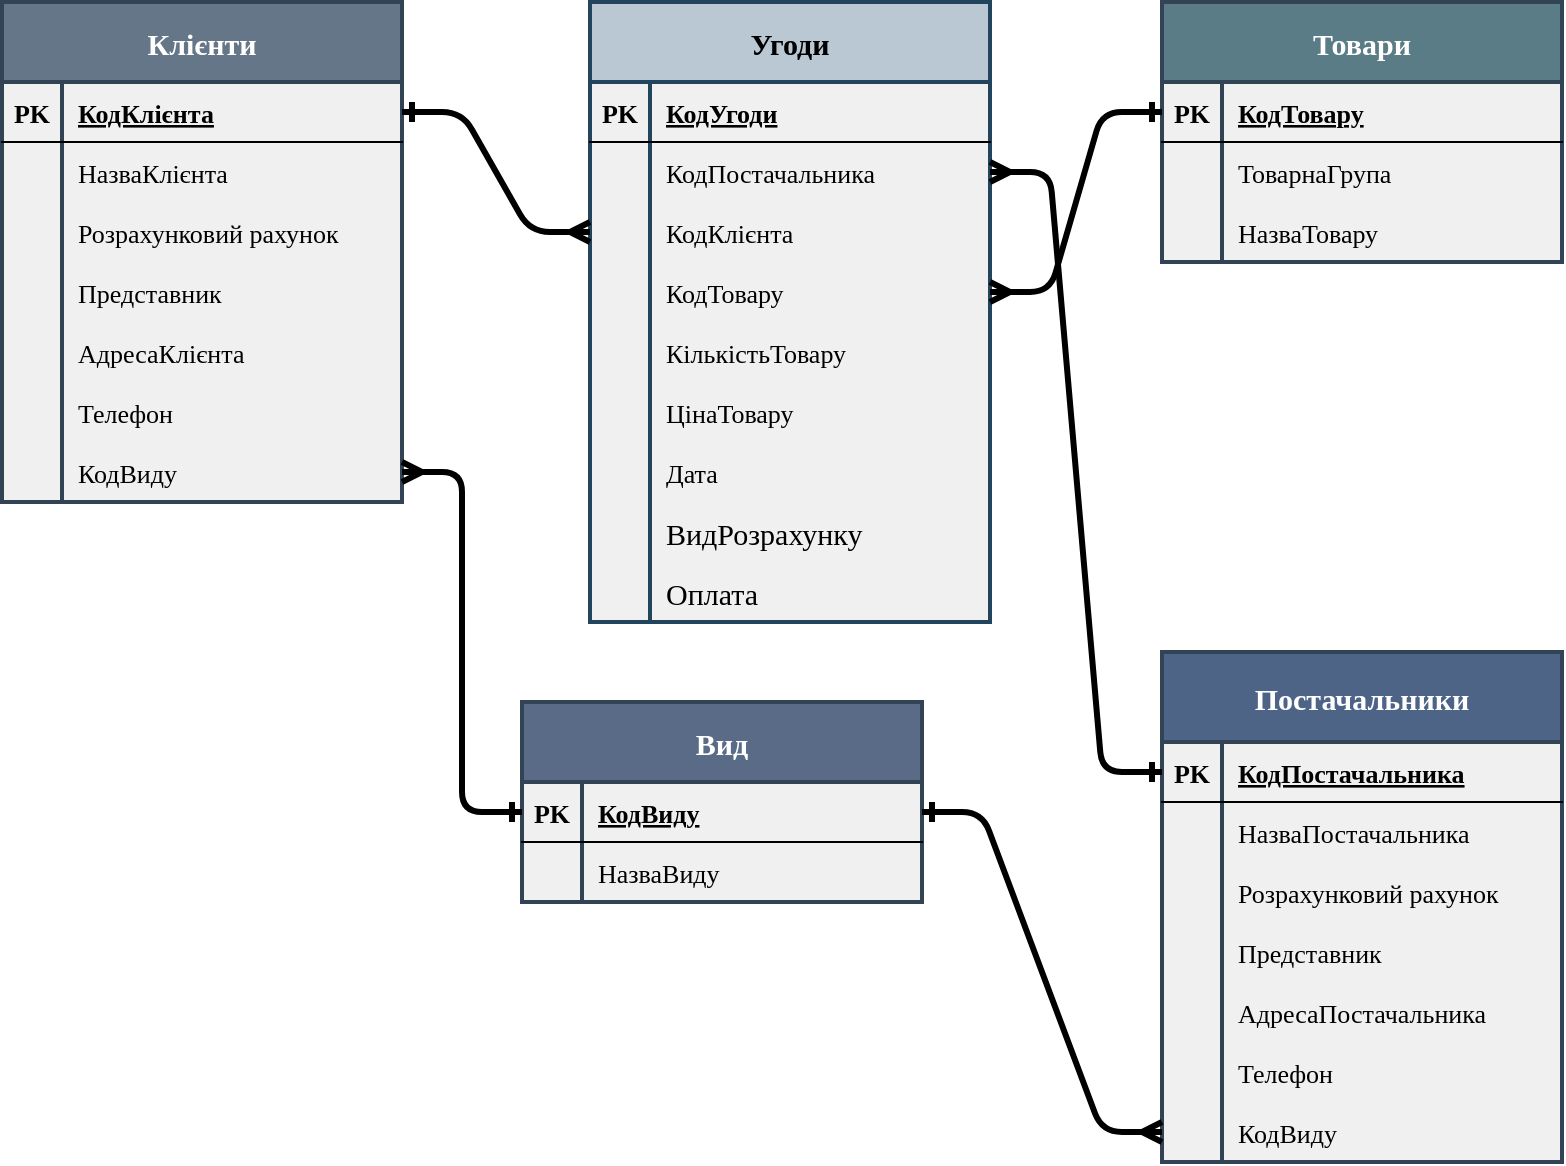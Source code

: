 <mxfile version="20.4.0" type="github">
  <diagram id="jJYiX0cgkTGhUO2hE1-l" name="Сторінка-1">
    <mxGraphModel dx="1422" dy="762" grid="1" gridSize="10" guides="1" tooltips="1" connect="1" arrows="1" fold="1" page="1" pageScale="1" pageWidth="827" pageHeight="1169" math="0" shadow="0">
      <root>
        <mxCell id="0" />
        <mxCell id="1" parent="0" />
        <mxCell id="8tZ8-jDiFGoburd_4CyG-1" value="Клієнти" style="shape=table;startSize=40;container=1;collapsible=1;childLayout=tableLayout;fixedRows=1;rowLines=0;fontStyle=1;align=center;resizeLast=1;strokeWidth=2;strokeColor=#314354;fillColor=#647687;fontColor=#ffffff;fillStyle=auto;gradientColor=none;swimlaneFillColor=#F0F0F0;fontFamily=Verdana;fontSize=15;" vertex="1" parent="1">
          <mxGeometry x="20" y="20" width="200" height="250" as="geometry" />
        </mxCell>
        <mxCell id="8tZ8-jDiFGoburd_4CyG-2" value="" style="shape=tableRow;horizontal=0;startSize=0;swimlaneHead=0;swimlaneBody=0;fillColor=none;collapsible=0;dropTarget=0;points=[[0,0.5],[1,0.5]];portConstraint=eastwest;top=0;left=0;right=0;bottom=1;fontFamily=Verdana;fontSize=13;" vertex="1" parent="8tZ8-jDiFGoburd_4CyG-1">
          <mxGeometry y="40" width="200" height="30" as="geometry" />
        </mxCell>
        <mxCell id="8tZ8-jDiFGoburd_4CyG-3" value="PK" style="shape=partialRectangle;connectable=0;fillColor=none;top=0;left=0;bottom=0;right=0;fontStyle=1;overflow=hidden;fontFamily=Verdana;fontSize=13;" vertex="1" parent="8tZ8-jDiFGoburd_4CyG-2">
          <mxGeometry width="30" height="30" as="geometry">
            <mxRectangle width="30" height="30" as="alternateBounds" />
          </mxGeometry>
        </mxCell>
        <mxCell id="8tZ8-jDiFGoburd_4CyG-4" value="КодКлієнта" style="shape=partialRectangle;connectable=0;fillColor=none;top=0;left=0;bottom=0;right=0;align=left;spacingLeft=6;fontStyle=5;overflow=hidden;fontFamily=Verdana;fontSize=13;" vertex="1" parent="8tZ8-jDiFGoburd_4CyG-2">
          <mxGeometry x="30" width="170" height="30" as="geometry">
            <mxRectangle width="170" height="30" as="alternateBounds" />
          </mxGeometry>
        </mxCell>
        <mxCell id="8tZ8-jDiFGoburd_4CyG-5" value="" style="shape=tableRow;horizontal=0;startSize=0;swimlaneHead=0;swimlaneBody=0;fillColor=none;collapsible=0;dropTarget=0;points=[[0,0.5],[1,0.5]];portConstraint=eastwest;top=0;left=0;right=0;bottom=0;fontFamily=Verdana;fontSize=13;" vertex="1" parent="8tZ8-jDiFGoburd_4CyG-1">
          <mxGeometry y="70" width="200" height="30" as="geometry" />
        </mxCell>
        <mxCell id="8tZ8-jDiFGoburd_4CyG-6" value="" style="shape=partialRectangle;connectable=0;fillColor=none;top=0;left=0;bottom=0;right=0;editable=1;overflow=hidden;fontFamily=Verdana;fontSize=13;" vertex="1" parent="8tZ8-jDiFGoburd_4CyG-5">
          <mxGeometry width="30" height="30" as="geometry">
            <mxRectangle width="30" height="30" as="alternateBounds" />
          </mxGeometry>
        </mxCell>
        <mxCell id="8tZ8-jDiFGoburd_4CyG-7" value="НазваКлієнта" style="shape=partialRectangle;connectable=0;fillColor=none;top=0;left=0;bottom=0;right=0;align=left;spacingLeft=6;overflow=hidden;fontFamily=Verdana;fontSize=13;" vertex="1" parent="8tZ8-jDiFGoburd_4CyG-5">
          <mxGeometry x="30" width="170" height="30" as="geometry">
            <mxRectangle width="170" height="30" as="alternateBounds" />
          </mxGeometry>
        </mxCell>
        <mxCell id="8tZ8-jDiFGoburd_4CyG-8" value="" style="shape=tableRow;horizontal=0;startSize=0;swimlaneHead=0;swimlaneBody=0;fillColor=none;collapsible=0;dropTarget=0;points=[[0,0.5],[1,0.5]];portConstraint=eastwest;top=0;left=0;right=0;bottom=0;fontFamily=Verdana;fontSize=13;" vertex="1" parent="8tZ8-jDiFGoburd_4CyG-1">
          <mxGeometry y="100" width="200" height="30" as="geometry" />
        </mxCell>
        <mxCell id="8tZ8-jDiFGoburd_4CyG-9" value="" style="shape=partialRectangle;connectable=0;fillColor=none;top=0;left=0;bottom=0;right=0;editable=1;overflow=hidden;fontFamily=Verdana;fontSize=13;" vertex="1" parent="8tZ8-jDiFGoburd_4CyG-8">
          <mxGeometry width="30" height="30" as="geometry">
            <mxRectangle width="30" height="30" as="alternateBounds" />
          </mxGeometry>
        </mxCell>
        <mxCell id="8tZ8-jDiFGoburd_4CyG-10" value="Розрахунковий рахунок" style="shape=partialRectangle;connectable=0;fillColor=none;top=0;left=0;bottom=0;right=0;align=left;spacingLeft=6;overflow=hidden;fontFamily=Verdana;fontSize=13;" vertex="1" parent="8tZ8-jDiFGoburd_4CyG-8">
          <mxGeometry x="30" width="170" height="30" as="geometry">
            <mxRectangle width="170" height="30" as="alternateBounds" />
          </mxGeometry>
        </mxCell>
        <mxCell id="8tZ8-jDiFGoburd_4CyG-11" value="" style="shape=tableRow;horizontal=0;startSize=0;swimlaneHead=0;swimlaneBody=0;fillColor=none;collapsible=0;dropTarget=0;points=[[0,0.5],[1,0.5]];portConstraint=eastwest;top=0;left=0;right=0;bottom=0;fontFamily=Verdana;fontSize=13;" vertex="1" parent="8tZ8-jDiFGoburd_4CyG-1">
          <mxGeometry y="130" width="200" height="30" as="geometry" />
        </mxCell>
        <mxCell id="8tZ8-jDiFGoburd_4CyG-12" value="" style="shape=partialRectangle;connectable=0;fillColor=none;top=0;left=0;bottom=0;right=0;editable=1;overflow=hidden;fontFamily=Verdana;fontSize=13;" vertex="1" parent="8tZ8-jDiFGoburd_4CyG-11">
          <mxGeometry width="30" height="30" as="geometry">
            <mxRectangle width="30" height="30" as="alternateBounds" />
          </mxGeometry>
        </mxCell>
        <mxCell id="8tZ8-jDiFGoburd_4CyG-13" value="Представник" style="shape=partialRectangle;connectable=0;fillColor=none;top=0;left=0;bottom=0;right=0;align=left;spacingLeft=6;overflow=hidden;fontFamily=Verdana;fontSize=13;" vertex="1" parent="8tZ8-jDiFGoburd_4CyG-11">
          <mxGeometry x="30" width="170" height="30" as="geometry">
            <mxRectangle width="170" height="30" as="alternateBounds" />
          </mxGeometry>
        </mxCell>
        <mxCell id="8tZ8-jDiFGoburd_4CyG-22" value="" style="shape=tableRow;horizontal=0;startSize=0;swimlaneHead=0;swimlaneBody=0;fillColor=none;collapsible=0;dropTarget=0;points=[[0,0.5],[1,0.5]];portConstraint=eastwest;top=0;left=0;right=0;bottom=0;fontFamily=Verdana;fontSize=13;" vertex="1" parent="8tZ8-jDiFGoburd_4CyG-1">
          <mxGeometry y="160" width="200" height="30" as="geometry" />
        </mxCell>
        <mxCell id="8tZ8-jDiFGoburd_4CyG-23" value="" style="shape=partialRectangle;connectable=0;fillColor=none;top=0;left=0;bottom=0;right=0;editable=1;overflow=hidden;fontFamily=Verdana;fontSize=13;" vertex="1" parent="8tZ8-jDiFGoburd_4CyG-22">
          <mxGeometry width="30" height="30" as="geometry">
            <mxRectangle width="30" height="30" as="alternateBounds" />
          </mxGeometry>
        </mxCell>
        <mxCell id="8tZ8-jDiFGoburd_4CyG-24" value="АдресаКлієнта" style="shape=partialRectangle;connectable=0;fillColor=none;top=0;left=0;bottom=0;right=0;align=left;spacingLeft=6;overflow=hidden;fontFamily=Verdana;fontSize=13;" vertex="1" parent="8tZ8-jDiFGoburd_4CyG-22">
          <mxGeometry x="30" width="170" height="30" as="geometry">
            <mxRectangle width="170" height="30" as="alternateBounds" />
          </mxGeometry>
        </mxCell>
        <mxCell id="8tZ8-jDiFGoburd_4CyG-18" value="" style="shape=tableRow;horizontal=0;startSize=0;swimlaneHead=0;swimlaneBody=0;fillColor=none;collapsible=0;dropTarget=0;points=[[0,0.5],[1,0.5]];portConstraint=eastwest;top=0;left=0;right=0;bottom=0;fontFamily=Verdana;fontSize=13;" vertex="1" parent="8tZ8-jDiFGoburd_4CyG-1">
          <mxGeometry y="190" width="200" height="30" as="geometry" />
        </mxCell>
        <mxCell id="8tZ8-jDiFGoburd_4CyG-19" value="" style="shape=partialRectangle;connectable=0;fillColor=none;top=0;left=0;bottom=0;right=0;editable=1;overflow=hidden;fontFamily=Verdana;fontSize=13;" vertex="1" parent="8tZ8-jDiFGoburd_4CyG-18">
          <mxGeometry width="30" height="30" as="geometry">
            <mxRectangle width="30" height="30" as="alternateBounds" />
          </mxGeometry>
        </mxCell>
        <mxCell id="8tZ8-jDiFGoburd_4CyG-20" value="Телефон" style="shape=partialRectangle;connectable=0;fillColor=none;top=0;left=0;bottom=0;right=0;align=left;spacingLeft=6;overflow=hidden;fontFamily=Verdana;fontSize=13;" vertex="1" parent="8tZ8-jDiFGoburd_4CyG-18">
          <mxGeometry x="30" width="170" height="30" as="geometry">
            <mxRectangle width="170" height="30" as="alternateBounds" />
          </mxGeometry>
        </mxCell>
        <mxCell id="8tZ8-jDiFGoburd_4CyG-26" value="" style="shape=tableRow;horizontal=0;startSize=0;swimlaneHead=0;swimlaneBody=0;fillColor=none;collapsible=0;dropTarget=0;points=[[0,0.5],[1,0.5]];portConstraint=eastwest;top=0;left=0;right=0;bottom=0;fontFamily=Verdana;fontSize=13;" vertex="1" parent="8tZ8-jDiFGoburd_4CyG-1">
          <mxGeometry y="220" width="200" height="30" as="geometry" />
        </mxCell>
        <mxCell id="8tZ8-jDiFGoburd_4CyG-27" value="" style="shape=partialRectangle;connectable=0;fillColor=none;top=0;left=0;bottom=0;right=0;editable=1;overflow=hidden;fontFamily=Verdana;fontSize=13;" vertex="1" parent="8tZ8-jDiFGoburd_4CyG-26">
          <mxGeometry width="30" height="30" as="geometry">
            <mxRectangle width="30" height="30" as="alternateBounds" />
          </mxGeometry>
        </mxCell>
        <mxCell id="8tZ8-jDiFGoburd_4CyG-28" value="КодВиду" style="shape=partialRectangle;connectable=0;fillColor=none;top=0;left=0;bottom=0;right=0;align=left;spacingLeft=6;overflow=hidden;fontFamily=Verdana;fontSize=13;" vertex="1" parent="8tZ8-jDiFGoburd_4CyG-26">
          <mxGeometry x="30" width="170" height="30" as="geometry">
            <mxRectangle width="170" height="30" as="alternateBounds" />
          </mxGeometry>
        </mxCell>
        <mxCell id="8tZ8-jDiFGoburd_4CyG-14" value="" style="shape=tableRow;horizontal=0;startSize=0;swimlaneHead=0;swimlaneBody=0;fillColor=none;collapsible=0;dropTarget=0;points=[[0,0.5],[1,0.5]];portConstraint=eastwest;top=0;left=0;right=0;bottom=0;fontFamily=Verdana;fontSize=13;" vertex="1" parent="1">
          <mxGeometry x="20" y="140" width="180" height="30" as="geometry" />
        </mxCell>
        <mxCell id="8tZ8-jDiFGoburd_4CyG-15" value="" style="shape=partialRectangle;connectable=0;fillColor=none;top=0;left=0;bottom=0;right=0;editable=1;overflow=hidden;fontFamily=Verdana;fontSize=13;" vertex="1" parent="8tZ8-jDiFGoburd_4CyG-14">
          <mxGeometry width="30" height="30" as="geometry">
            <mxRectangle width="30" height="30" as="alternateBounds" />
          </mxGeometry>
        </mxCell>
        <mxCell id="8tZ8-jDiFGoburd_4CyG-29" value="Угоди" style="shape=table;startSize=40;container=1;collapsible=1;childLayout=tableLayout;fixedRows=1;rowLines=0;fontStyle=1;align=center;resizeLast=1;strokeWidth=2;strokeColor=#23445d;fillColor=#bac8d3;fillStyle=auto;swimlaneFillColor=#F0F0F0;fontFamily=Verdana;fontSize=15;" vertex="1" parent="1">
          <mxGeometry x="314" y="20" width="200" height="310" as="geometry" />
        </mxCell>
        <mxCell id="8tZ8-jDiFGoburd_4CyG-30" value="" style="shape=tableRow;horizontal=0;startSize=0;swimlaneHead=0;swimlaneBody=0;fillColor=none;collapsible=0;dropTarget=0;points=[[0,0.5],[1,0.5]];portConstraint=eastwest;top=0;left=0;right=0;bottom=1;fontFamily=Verdana;fontSize=13;" vertex="1" parent="8tZ8-jDiFGoburd_4CyG-29">
          <mxGeometry y="40" width="200" height="30" as="geometry" />
        </mxCell>
        <mxCell id="8tZ8-jDiFGoburd_4CyG-31" value="PK" style="shape=partialRectangle;connectable=0;fillColor=none;top=0;left=0;bottom=0;right=0;fontStyle=1;overflow=hidden;fontFamily=Verdana;fontSize=13;" vertex="1" parent="8tZ8-jDiFGoburd_4CyG-30">
          <mxGeometry width="30" height="30" as="geometry">
            <mxRectangle width="30" height="30" as="alternateBounds" />
          </mxGeometry>
        </mxCell>
        <mxCell id="8tZ8-jDiFGoburd_4CyG-32" value="КодУгоди" style="shape=partialRectangle;connectable=0;fillColor=none;top=0;left=0;bottom=0;right=0;align=left;spacingLeft=6;fontStyle=5;overflow=hidden;fontFamily=Verdana;fontSize=13;" vertex="1" parent="8tZ8-jDiFGoburd_4CyG-30">
          <mxGeometry x="30" width="170" height="30" as="geometry">
            <mxRectangle width="170" height="30" as="alternateBounds" />
          </mxGeometry>
        </mxCell>
        <mxCell id="8tZ8-jDiFGoburd_4CyG-33" value="" style="shape=tableRow;horizontal=0;startSize=0;swimlaneHead=0;swimlaneBody=0;fillColor=none;collapsible=0;dropTarget=0;points=[[0,0.5],[1,0.5]];portConstraint=eastwest;top=0;left=0;right=0;bottom=0;fontFamily=Verdana;fontSize=13;" vertex="1" parent="8tZ8-jDiFGoburd_4CyG-29">
          <mxGeometry y="70" width="200" height="30" as="geometry" />
        </mxCell>
        <mxCell id="8tZ8-jDiFGoburd_4CyG-34" value="" style="shape=partialRectangle;connectable=0;fillColor=none;top=0;left=0;bottom=0;right=0;editable=1;overflow=hidden;fontFamily=Verdana;fontSize=13;" vertex="1" parent="8tZ8-jDiFGoburd_4CyG-33">
          <mxGeometry width="30" height="30" as="geometry">
            <mxRectangle width="30" height="30" as="alternateBounds" />
          </mxGeometry>
        </mxCell>
        <mxCell id="8tZ8-jDiFGoburd_4CyG-35" value="КодПостачальника" style="shape=partialRectangle;connectable=0;fillColor=none;top=0;left=0;bottom=0;right=0;align=left;spacingLeft=6;overflow=hidden;fontFamily=Verdana;fontSize=13;" vertex="1" parent="8tZ8-jDiFGoburd_4CyG-33">
          <mxGeometry x="30" width="170" height="30" as="geometry">
            <mxRectangle width="170" height="30" as="alternateBounds" />
          </mxGeometry>
        </mxCell>
        <mxCell id="8tZ8-jDiFGoburd_4CyG-36" value="" style="shape=tableRow;horizontal=0;startSize=0;swimlaneHead=0;swimlaneBody=0;fillColor=none;collapsible=0;dropTarget=0;points=[[0,0.5],[1,0.5]];portConstraint=eastwest;top=0;left=0;right=0;bottom=0;fontFamily=Verdana;fontSize=13;" vertex="1" parent="8tZ8-jDiFGoburd_4CyG-29">
          <mxGeometry y="100" width="200" height="30" as="geometry" />
        </mxCell>
        <mxCell id="8tZ8-jDiFGoburd_4CyG-37" value="" style="shape=partialRectangle;connectable=0;fillColor=none;top=0;left=0;bottom=0;right=0;editable=1;overflow=hidden;fontFamily=Verdana;fontSize=13;" vertex="1" parent="8tZ8-jDiFGoburd_4CyG-36">
          <mxGeometry width="30" height="30" as="geometry">
            <mxRectangle width="30" height="30" as="alternateBounds" />
          </mxGeometry>
        </mxCell>
        <mxCell id="8tZ8-jDiFGoburd_4CyG-38" value="КодКлієнта" style="shape=partialRectangle;connectable=0;fillColor=none;top=0;left=0;bottom=0;right=0;align=left;spacingLeft=6;overflow=hidden;fontFamily=Verdana;fontSize=13;" vertex="1" parent="8tZ8-jDiFGoburd_4CyG-36">
          <mxGeometry x="30" width="170" height="30" as="geometry">
            <mxRectangle width="170" height="30" as="alternateBounds" />
          </mxGeometry>
        </mxCell>
        <mxCell id="8tZ8-jDiFGoburd_4CyG-39" value="" style="shape=tableRow;horizontal=0;startSize=0;swimlaneHead=0;swimlaneBody=0;fillColor=none;collapsible=0;dropTarget=0;points=[[0,0.5],[1,0.5]];portConstraint=eastwest;top=0;left=0;right=0;bottom=0;fontFamily=Verdana;fontSize=13;" vertex="1" parent="8tZ8-jDiFGoburd_4CyG-29">
          <mxGeometry y="130" width="200" height="30" as="geometry" />
        </mxCell>
        <mxCell id="8tZ8-jDiFGoburd_4CyG-40" value="" style="shape=partialRectangle;connectable=0;fillColor=none;top=0;left=0;bottom=0;right=0;editable=1;overflow=hidden;fontFamily=Verdana;fontSize=13;" vertex="1" parent="8tZ8-jDiFGoburd_4CyG-39">
          <mxGeometry width="30" height="30" as="geometry">
            <mxRectangle width="30" height="30" as="alternateBounds" />
          </mxGeometry>
        </mxCell>
        <mxCell id="8tZ8-jDiFGoburd_4CyG-41" value="КодТовару" style="shape=partialRectangle;connectable=0;fillColor=none;top=0;left=0;bottom=0;right=0;align=left;spacingLeft=6;overflow=hidden;fontFamily=Verdana;fontSize=13;" vertex="1" parent="8tZ8-jDiFGoburd_4CyG-39">
          <mxGeometry x="30" width="170" height="30" as="geometry">
            <mxRectangle width="170" height="30" as="alternateBounds" />
          </mxGeometry>
        </mxCell>
        <mxCell id="8tZ8-jDiFGoburd_4CyG-42" value="" style="shape=tableRow;horizontal=0;startSize=0;swimlaneHead=0;swimlaneBody=0;fillColor=none;collapsible=0;dropTarget=0;points=[[0,0.5],[1,0.5]];portConstraint=eastwest;top=0;left=0;right=0;bottom=0;fontFamily=Verdana;fontSize=13;" vertex="1" parent="8tZ8-jDiFGoburd_4CyG-29">
          <mxGeometry y="160" width="200" height="30" as="geometry" />
        </mxCell>
        <mxCell id="8tZ8-jDiFGoburd_4CyG-43" value="" style="shape=partialRectangle;connectable=0;fillColor=none;top=0;left=0;bottom=0;right=0;editable=1;overflow=hidden;fontFamily=Verdana;fontSize=13;" vertex="1" parent="8tZ8-jDiFGoburd_4CyG-42">
          <mxGeometry width="30" height="30" as="geometry">
            <mxRectangle width="30" height="30" as="alternateBounds" />
          </mxGeometry>
        </mxCell>
        <mxCell id="8tZ8-jDiFGoburd_4CyG-44" value="КількістьТовару" style="shape=partialRectangle;connectable=0;fillColor=none;top=0;left=0;bottom=0;right=0;align=left;spacingLeft=6;overflow=hidden;fontFamily=Verdana;fontSize=13;" vertex="1" parent="8tZ8-jDiFGoburd_4CyG-42">
          <mxGeometry x="30" width="170" height="30" as="geometry">
            <mxRectangle width="170" height="30" as="alternateBounds" />
          </mxGeometry>
        </mxCell>
        <mxCell id="8tZ8-jDiFGoburd_4CyG-45" value="" style="shape=tableRow;horizontal=0;startSize=0;swimlaneHead=0;swimlaneBody=0;fillColor=none;collapsible=0;dropTarget=0;points=[[0,0.5],[1,0.5]];portConstraint=eastwest;top=0;left=0;right=0;bottom=0;fontFamily=Verdana;fontSize=13;" vertex="1" parent="8tZ8-jDiFGoburd_4CyG-29">
          <mxGeometry y="190" width="200" height="30" as="geometry" />
        </mxCell>
        <mxCell id="8tZ8-jDiFGoburd_4CyG-46" value="" style="shape=partialRectangle;connectable=0;fillColor=none;top=0;left=0;bottom=0;right=0;editable=1;overflow=hidden;fontFamily=Verdana;fontSize=13;" vertex="1" parent="8tZ8-jDiFGoburd_4CyG-45">
          <mxGeometry width="30" height="30" as="geometry">
            <mxRectangle width="30" height="30" as="alternateBounds" />
          </mxGeometry>
        </mxCell>
        <mxCell id="8tZ8-jDiFGoburd_4CyG-47" value="ЦінаТовару" style="shape=partialRectangle;connectable=0;fillColor=none;top=0;left=0;bottom=0;right=0;align=left;spacingLeft=6;overflow=hidden;fontFamily=Verdana;fontSize=13;" vertex="1" parent="8tZ8-jDiFGoburd_4CyG-45">
          <mxGeometry x="30" width="170" height="30" as="geometry">
            <mxRectangle width="170" height="30" as="alternateBounds" />
          </mxGeometry>
        </mxCell>
        <mxCell id="8tZ8-jDiFGoburd_4CyG-48" value="" style="shape=tableRow;horizontal=0;startSize=0;swimlaneHead=0;swimlaneBody=0;fillColor=none;collapsible=0;dropTarget=0;points=[[0,0.5],[1,0.5]];portConstraint=eastwest;top=0;left=0;right=0;bottom=0;fontFamily=Verdana;fontSize=13;" vertex="1" parent="8tZ8-jDiFGoburd_4CyG-29">
          <mxGeometry y="220" width="200" height="30" as="geometry" />
        </mxCell>
        <mxCell id="8tZ8-jDiFGoburd_4CyG-49" value="" style="shape=partialRectangle;connectable=0;fillColor=none;top=0;left=0;bottom=0;right=0;editable=1;overflow=hidden;fontFamily=Verdana;fontSize=13;" vertex="1" parent="8tZ8-jDiFGoburd_4CyG-48">
          <mxGeometry width="30" height="30" as="geometry">
            <mxRectangle width="30" height="30" as="alternateBounds" />
          </mxGeometry>
        </mxCell>
        <mxCell id="8tZ8-jDiFGoburd_4CyG-50" value="Дата" style="shape=partialRectangle;connectable=0;fillColor=none;top=0;left=0;bottom=0;right=0;align=left;spacingLeft=6;overflow=hidden;fontFamily=Verdana;fontSize=13;" vertex="1" parent="8tZ8-jDiFGoburd_4CyG-48">
          <mxGeometry x="30" width="170" height="30" as="geometry">
            <mxRectangle width="170" height="30" as="alternateBounds" />
          </mxGeometry>
        </mxCell>
        <mxCell id="8tZ8-jDiFGoburd_4CyG-52" value="" style="shape=tableRow;horizontal=0;startSize=0;swimlaneHead=0;swimlaneBody=0;fillColor=none;collapsible=0;dropTarget=0;points=[[0,0.5],[1,0.5]];portConstraint=eastwest;top=0;left=0;right=0;bottom=0;fillStyle=auto;strokeColor=#477EB5;strokeWidth=2;fontFamily=Verdana;fontSize=15;" vertex="1" parent="8tZ8-jDiFGoburd_4CyG-29">
          <mxGeometry y="250" width="200" height="30" as="geometry" />
        </mxCell>
        <mxCell id="8tZ8-jDiFGoburd_4CyG-53" value="" style="shape=partialRectangle;connectable=0;fillColor=none;top=0;left=0;bottom=0;right=0;editable=1;overflow=hidden;fillStyle=auto;strokeColor=#477EB5;strokeWidth=2;fontFamily=Verdana;fontSize=15;" vertex="1" parent="8tZ8-jDiFGoburd_4CyG-52">
          <mxGeometry width="30" height="30" as="geometry">
            <mxRectangle width="30" height="30" as="alternateBounds" />
          </mxGeometry>
        </mxCell>
        <mxCell id="8tZ8-jDiFGoburd_4CyG-54" value="ВидРозрахунку" style="shape=partialRectangle;connectable=0;fillColor=none;top=0;left=0;bottom=0;right=0;align=left;spacingLeft=6;overflow=hidden;fillStyle=auto;strokeColor=#477EB5;strokeWidth=2;fontFamily=Verdana;fontSize=15;" vertex="1" parent="8tZ8-jDiFGoburd_4CyG-52">
          <mxGeometry x="30" width="170" height="30" as="geometry">
            <mxRectangle width="170" height="30" as="alternateBounds" />
          </mxGeometry>
        </mxCell>
        <mxCell id="8tZ8-jDiFGoburd_4CyG-56" value="" style="shape=tableRow;horizontal=0;startSize=0;swimlaneHead=0;swimlaneBody=0;fillColor=none;collapsible=0;dropTarget=0;points=[[0,0.5],[1,0.5]];portConstraint=eastwest;top=0;left=0;right=0;bottom=0;fillStyle=auto;strokeColor=#477EB5;strokeWidth=2;fontFamily=Verdana;fontSize=15;" vertex="1" parent="8tZ8-jDiFGoburd_4CyG-29">
          <mxGeometry y="280" width="200" height="30" as="geometry" />
        </mxCell>
        <mxCell id="8tZ8-jDiFGoburd_4CyG-57" value="" style="shape=partialRectangle;connectable=0;fillColor=none;top=0;left=0;bottom=0;right=0;editable=1;overflow=hidden;fillStyle=auto;strokeColor=#477EB5;strokeWidth=2;fontFamily=Verdana;fontSize=15;" vertex="1" parent="8tZ8-jDiFGoburd_4CyG-56">
          <mxGeometry width="30" height="30" as="geometry">
            <mxRectangle width="30" height="30" as="alternateBounds" />
          </mxGeometry>
        </mxCell>
        <mxCell id="8tZ8-jDiFGoburd_4CyG-58" value="Оплата" style="shape=partialRectangle;connectable=0;fillColor=none;top=0;left=0;bottom=0;right=0;align=left;spacingLeft=6;overflow=hidden;fillStyle=auto;strokeColor=#477EB5;strokeWidth=2;fontFamily=Verdana;fontSize=15;" vertex="1" parent="8tZ8-jDiFGoburd_4CyG-56">
          <mxGeometry x="30" width="170" height="30" as="geometry">
            <mxRectangle width="170" height="30" as="alternateBounds" />
          </mxGeometry>
        </mxCell>
        <mxCell id="8tZ8-jDiFGoburd_4CyG-59" value="Товари" style="shape=table;startSize=40;container=1;collapsible=1;childLayout=tableLayout;fixedRows=1;rowLines=0;fontStyle=1;align=center;resizeLast=1;strokeWidth=2;strokeColor=#314354;fillColor=#597C87;fontColor=#ffffff;fillStyle=auto;gradientColor=none;swimlaneFillColor=#F0F0F0;fontFamily=Verdana;fontSize=15;" vertex="1" parent="1">
          <mxGeometry x="600" y="20" width="200" height="130" as="geometry" />
        </mxCell>
        <mxCell id="8tZ8-jDiFGoburd_4CyG-60" value="" style="shape=tableRow;horizontal=0;startSize=0;swimlaneHead=0;swimlaneBody=0;fillColor=none;collapsible=0;dropTarget=0;points=[[0,0.5],[1,0.5]];portConstraint=eastwest;top=0;left=0;right=0;bottom=1;fontFamily=Verdana;fontSize=13;" vertex="1" parent="8tZ8-jDiFGoburd_4CyG-59">
          <mxGeometry y="40" width="200" height="30" as="geometry" />
        </mxCell>
        <mxCell id="8tZ8-jDiFGoburd_4CyG-61" value="PK" style="shape=partialRectangle;connectable=0;fillColor=none;top=0;left=0;bottom=0;right=0;fontStyle=1;overflow=hidden;fontFamily=Verdana;fontSize=13;" vertex="1" parent="8tZ8-jDiFGoburd_4CyG-60">
          <mxGeometry width="30" height="30" as="geometry">
            <mxRectangle width="30" height="30" as="alternateBounds" />
          </mxGeometry>
        </mxCell>
        <mxCell id="8tZ8-jDiFGoburd_4CyG-62" value="КодТовару" style="shape=partialRectangle;connectable=0;fillColor=none;top=0;left=0;bottom=0;right=0;align=left;spacingLeft=6;fontStyle=5;overflow=hidden;fontFamily=Verdana;fontSize=13;" vertex="1" parent="8tZ8-jDiFGoburd_4CyG-60">
          <mxGeometry x="30" width="170" height="30" as="geometry">
            <mxRectangle width="170" height="30" as="alternateBounds" />
          </mxGeometry>
        </mxCell>
        <mxCell id="8tZ8-jDiFGoburd_4CyG-63" value="" style="shape=tableRow;horizontal=0;startSize=0;swimlaneHead=0;swimlaneBody=0;fillColor=none;collapsible=0;dropTarget=0;points=[[0,0.5],[1,0.5]];portConstraint=eastwest;top=0;left=0;right=0;bottom=0;fontFamily=Verdana;fontSize=13;" vertex="1" parent="8tZ8-jDiFGoburd_4CyG-59">
          <mxGeometry y="70" width="200" height="30" as="geometry" />
        </mxCell>
        <mxCell id="8tZ8-jDiFGoburd_4CyG-64" value="" style="shape=partialRectangle;connectable=0;fillColor=none;top=0;left=0;bottom=0;right=0;editable=1;overflow=hidden;fontFamily=Verdana;fontSize=13;" vertex="1" parent="8tZ8-jDiFGoburd_4CyG-63">
          <mxGeometry width="30" height="30" as="geometry">
            <mxRectangle width="30" height="30" as="alternateBounds" />
          </mxGeometry>
        </mxCell>
        <mxCell id="8tZ8-jDiFGoburd_4CyG-65" value="ТоварнаГрупа" style="shape=partialRectangle;connectable=0;fillColor=none;top=0;left=0;bottom=0;right=0;align=left;spacingLeft=6;overflow=hidden;fontFamily=Verdana;fontSize=13;" vertex="1" parent="8tZ8-jDiFGoburd_4CyG-63">
          <mxGeometry x="30" width="170" height="30" as="geometry">
            <mxRectangle width="170" height="30" as="alternateBounds" />
          </mxGeometry>
        </mxCell>
        <mxCell id="8tZ8-jDiFGoburd_4CyG-66" value="" style="shape=tableRow;horizontal=0;startSize=0;swimlaneHead=0;swimlaneBody=0;fillColor=none;collapsible=0;dropTarget=0;points=[[0,0.5],[1,0.5]];portConstraint=eastwest;top=0;left=0;right=0;bottom=0;fontFamily=Verdana;fontSize=13;" vertex="1" parent="8tZ8-jDiFGoburd_4CyG-59">
          <mxGeometry y="100" width="200" height="30" as="geometry" />
        </mxCell>
        <mxCell id="8tZ8-jDiFGoburd_4CyG-67" value="" style="shape=partialRectangle;connectable=0;fillColor=none;top=0;left=0;bottom=0;right=0;editable=1;overflow=hidden;fontFamily=Verdana;fontSize=13;" vertex="1" parent="8tZ8-jDiFGoburd_4CyG-66">
          <mxGeometry width="30" height="30" as="geometry">
            <mxRectangle width="30" height="30" as="alternateBounds" />
          </mxGeometry>
        </mxCell>
        <mxCell id="8tZ8-jDiFGoburd_4CyG-68" value="НазваТовару" style="shape=partialRectangle;connectable=0;fillColor=none;top=0;left=0;bottom=0;right=0;align=left;spacingLeft=6;overflow=hidden;fontFamily=Verdana;fontSize=13;" vertex="1" parent="8tZ8-jDiFGoburd_4CyG-66">
          <mxGeometry x="30" width="170" height="30" as="geometry">
            <mxRectangle width="170" height="30" as="alternateBounds" />
          </mxGeometry>
        </mxCell>
        <mxCell id="8tZ8-jDiFGoburd_4CyG-81" value="Вид" style="shape=table;startSize=40;container=1;collapsible=1;childLayout=tableLayout;fixedRows=1;rowLines=0;fontStyle=1;align=center;resizeLast=1;strokeWidth=2;strokeColor=#314354;fillColor=#596B87;fontColor=#ffffff;fillStyle=auto;gradientColor=none;swimlaneFillColor=#F0F0F0;fontFamily=Verdana;fontSize=15;" vertex="1" parent="1">
          <mxGeometry x="280" y="370" width="200" height="100" as="geometry" />
        </mxCell>
        <mxCell id="8tZ8-jDiFGoburd_4CyG-82" value="" style="shape=tableRow;horizontal=0;startSize=0;swimlaneHead=0;swimlaneBody=0;fillColor=none;collapsible=0;dropTarget=0;points=[[0,0.5],[1,0.5]];portConstraint=eastwest;top=0;left=0;right=0;bottom=1;fontFamily=Verdana;fontSize=13;" vertex="1" parent="8tZ8-jDiFGoburd_4CyG-81">
          <mxGeometry y="40" width="200" height="30" as="geometry" />
        </mxCell>
        <mxCell id="8tZ8-jDiFGoburd_4CyG-83" value="PK" style="shape=partialRectangle;connectable=0;fillColor=none;top=0;left=0;bottom=0;right=0;fontStyle=1;overflow=hidden;fontFamily=Verdana;fontSize=13;" vertex="1" parent="8tZ8-jDiFGoburd_4CyG-82">
          <mxGeometry width="30" height="30" as="geometry">
            <mxRectangle width="30" height="30" as="alternateBounds" />
          </mxGeometry>
        </mxCell>
        <mxCell id="8tZ8-jDiFGoburd_4CyG-84" value="КодВиду" style="shape=partialRectangle;connectable=0;fillColor=none;top=0;left=0;bottom=0;right=0;align=left;spacingLeft=6;fontStyle=5;overflow=hidden;fontFamily=Verdana;fontSize=13;" vertex="1" parent="8tZ8-jDiFGoburd_4CyG-82">
          <mxGeometry x="30" width="170" height="30" as="geometry">
            <mxRectangle width="170" height="30" as="alternateBounds" />
          </mxGeometry>
        </mxCell>
        <mxCell id="8tZ8-jDiFGoburd_4CyG-85" value="" style="shape=tableRow;horizontal=0;startSize=0;swimlaneHead=0;swimlaneBody=0;fillColor=none;collapsible=0;dropTarget=0;points=[[0,0.5],[1,0.5]];portConstraint=eastwest;top=0;left=0;right=0;bottom=0;fontFamily=Verdana;fontSize=13;" vertex="1" parent="8tZ8-jDiFGoburd_4CyG-81">
          <mxGeometry y="70" width="200" height="30" as="geometry" />
        </mxCell>
        <mxCell id="8tZ8-jDiFGoburd_4CyG-86" value="" style="shape=partialRectangle;connectable=0;fillColor=none;top=0;left=0;bottom=0;right=0;editable=1;overflow=hidden;fontFamily=Verdana;fontSize=13;" vertex="1" parent="8tZ8-jDiFGoburd_4CyG-85">
          <mxGeometry width="30" height="30" as="geometry">
            <mxRectangle width="30" height="30" as="alternateBounds" />
          </mxGeometry>
        </mxCell>
        <mxCell id="8tZ8-jDiFGoburd_4CyG-87" value="НазваВиду" style="shape=partialRectangle;connectable=0;fillColor=none;top=0;left=0;bottom=0;right=0;align=left;spacingLeft=6;overflow=hidden;fontFamily=Verdana;fontSize=13;" vertex="1" parent="8tZ8-jDiFGoburd_4CyG-85">
          <mxGeometry x="30" width="170" height="30" as="geometry">
            <mxRectangle width="170" height="30" as="alternateBounds" />
          </mxGeometry>
        </mxCell>
        <mxCell id="8tZ8-jDiFGoburd_4CyG-91" value="Постачальники" style="shape=table;startSize=45;container=1;collapsible=1;childLayout=tableLayout;fixedRows=1;rowLines=0;fontStyle=1;align=center;resizeLast=1;strokeWidth=2;strokeColor=#314354;fillColor=#4D6487;fontColor=#ffffff;fillStyle=auto;gradientColor=none;swimlaneFillColor=#F0F0F0;fontFamily=Verdana;fontSize=15;" vertex="1" parent="1">
          <mxGeometry x="600" y="345" width="200" height="255" as="geometry" />
        </mxCell>
        <mxCell id="8tZ8-jDiFGoburd_4CyG-92" value="" style="shape=tableRow;horizontal=0;startSize=0;swimlaneHead=0;swimlaneBody=0;fillColor=none;collapsible=0;dropTarget=0;points=[[0,0.5],[1,0.5]];portConstraint=eastwest;top=0;left=0;right=0;bottom=1;fontFamily=Verdana;fontSize=13;" vertex="1" parent="8tZ8-jDiFGoburd_4CyG-91">
          <mxGeometry y="45" width="200" height="30" as="geometry" />
        </mxCell>
        <mxCell id="8tZ8-jDiFGoburd_4CyG-93" value="PK" style="shape=partialRectangle;connectable=0;fillColor=none;top=0;left=0;bottom=0;right=0;fontStyle=1;overflow=hidden;fontFamily=Verdana;fontSize=13;" vertex="1" parent="8tZ8-jDiFGoburd_4CyG-92">
          <mxGeometry width="30" height="30" as="geometry">
            <mxRectangle width="30" height="30" as="alternateBounds" />
          </mxGeometry>
        </mxCell>
        <mxCell id="8tZ8-jDiFGoburd_4CyG-94" value="КодПостачальника" style="shape=partialRectangle;connectable=0;fillColor=none;top=0;left=0;bottom=0;right=0;align=left;spacingLeft=6;fontStyle=5;overflow=hidden;fontFamily=Verdana;fontSize=13;" vertex="1" parent="8tZ8-jDiFGoburd_4CyG-92">
          <mxGeometry x="30" width="170" height="30" as="geometry">
            <mxRectangle width="170" height="30" as="alternateBounds" />
          </mxGeometry>
        </mxCell>
        <mxCell id="8tZ8-jDiFGoburd_4CyG-95" value="" style="shape=tableRow;horizontal=0;startSize=0;swimlaneHead=0;swimlaneBody=0;fillColor=none;collapsible=0;dropTarget=0;points=[[0,0.5],[1,0.5]];portConstraint=eastwest;top=0;left=0;right=0;bottom=0;fontFamily=Verdana;fontSize=13;" vertex="1" parent="8tZ8-jDiFGoburd_4CyG-91">
          <mxGeometry y="75" width="200" height="30" as="geometry" />
        </mxCell>
        <mxCell id="8tZ8-jDiFGoburd_4CyG-96" value="" style="shape=partialRectangle;connectable=0;fillColor=none;top=0;left=0;bottom=0;right=0;editable=1;overflow=hidden;fontFamily=Verdana;fontSize=13;" vertex="1" parent="8tZ8-jDiFGoburd_4CyG-95">
          <mxGeometry width="30" height="30" as="geometry">
            <mxRectangle width="30" height="30" as="alternateBounds" />
          </mxGeometry>
        </mxCell>
        <mxCell id="8tZ8-jDiFGoburd_4CyG-97" value="НазваПостачальника" style="shape=partialRectangle;connectable=0;fillColor=none;top=0;left=0;bottom=0;right=0;align=left;spacingLeft=6;overflow=hidden;fontFamily=Verdana;fontSize=13;" vertex="1" parent="8tZ8-jDiFGoburd_4CyG-95">
          <mxGeometry x="30" width="170" height="30" as="geometry">
            <mxRectangle width="170" height="30" as="alternateBounds" />
          </mxGeometry>
        </mxCell>
        <mxCell id="8tZ8-jDiFGoburd_4CyG-98" value="" style="shape=tableRow;horizontal=0;startSize=0;swimlaneHead=0;swimlaneBody=0;fillColor=none;collapsible=0;dropTarget=0;points=[[0,0.5],[1,0.5]];portConstraint=eastwest;top=0;left=0;right=0;bottom=0;fontFamily=Verdana;fontSize=13;" vertex="1" parent="8tZ8-jDiFGoburd_4CyG-91">
          <mxGeometry y="105" width="200" height="30" as="geometry" />
        </mxCell>
        <mxCell id="8tZ8-jDiFGoburd_4CyG-99" value="" style="shape=partialRectangle;connectable=0;fillColor=none;top=0;left=0;bottom=0;right=0;editable=1;overflow=hidden;fontFamily=Verdana;fontSize=13;" vertex="1" parent="8tZ8-jDiFGoburd_4CyG-98">
          <mxGeometry width="30" height="30" as="geometry">
            <mxRectangle width="30" height="30" as="alternateBounds" />
          </mxGeometry>
        </mxCell>
        <mxCell id="8tZ8-jDiFGoburd_4CyG-100" value="Розрахунковий рахунок" style="shape=partialRectangle;connectable=0;fillColor=none;top=0;left=0;bottom=0;right=0;align=left;spacingLeft=6;overflow=hidden;fontFamily=Verdana;fontSize=13;" vertex="1" parent="8tZ8-jDiFGoburd_4CyG-98">
          <mxGeometry x="30" width="170" height="30" as="geometry">
            <mxRectangle width="170" height="30" as="alternateBounds" />
          </mxGeometry>
        </mxCell>
        <mxCell id="8tZ8-jDiFGoburd_4CyG-101" value="" style="shape=tableRow;horizontal=0;startSize=0;swimlaneHead=0;swimlaneBody=0;fillColor=none;collapsible=0;dropTarget=0;points=[[0,0.5],[1,0.5]];portConstraint=eastwest;top=0;left=0;right=0;bottom=0;fontFamily=Verdana;fontSize=13;" vertex="1" parent="8tZ8-jDiFGoburd_4CyG-91">
          <mxGeometry y="135" width="200" height="30" as="geometry" />
        </mxCell>
        <mxCell id="8tZ8-jDiFGoburd_4CyG-102" value="" style="shape=partialRectangle;connectable=0;fillColor=none;top=0;left=0;bottom=0;right=0;editable=1;overflow=hidden;fontFamily=Verdana;fontSize=13;" vertex="1" parent="8tZ8-jDiFGoburd_4CyG-101">
          <mxGeometry width="30" height="30" as="geometry">
            <mxRectangle width="30" height="30" as="alternateBounds" />
          </mxGeometry>
        </mxCell>
        <mxCell id="8tZ8-jDiFGoburd_4CyG-103" value="Представник" style="shape=partialRectangle;connectable=0;fillColor=none;top=0;left=0;bottom=0;right=0;align=left;spacingLeft=6;overflow=hidden;fontFamily=Verdana;fontSize=13;" vertex="1" parent="8tZ8-jDiFGoburd_4CyG-101">
          <mxGeometry x="30" width="170" height="30" as="geometry">
            <mxRectangle width="170" height="30" as="alternateBounds" />
          </mxGeometry>
        </mxCell>
        <mxCell id="8tZ8-jDiFGoburd_4CyG-104" value="" style="shape=tableRow;horizontal=0;startSize=0;swimlaneHead=0;swimlaneBody=0;fillColor=none;collapsible=0;dropTarget=0;points=[[0,0.5],[1,0.5]];portConstraint=eastwest;top=0;left=0;right=0;bottom=0;fontFamily=Verdana;fontSize=13;" vertex="1" parent="8tZ8-jDiFGoburd_4CyG-91">
          <mxGeometry y="165" width="200" height="30" as="geometry" />
        </mxCell>
        <mxCell id="8tZ8-jDiFGoburd_4CyG-105" value="" style="shape=partialRectangle;connectable=0;fillColor=none;top=0;left=0;bottom=0;right=0;editable=1;overflow=hidden;fontFamily=Verdana;fontSize=13;" vertex="1" parent="8tZ8-jDiFGoburd_4CyG-104">
          <mxGeometry width="30" height="30" as="geometry">
            <mxRectangle width="30" height="30" as="alternateBounds" />
          </mxGeometry>
        </mxCell>
        <mxCell id="8tZ8-jDiFGoburd_4CyG-106" value="АдресаПостачальника" style="shape=partialRectangle;connectable=0;fillColor=none;top=0;left=0;bottom=0;right=0;align=left;spacingLeft=6;overflow=hidden;fontFamily=Verdana;fontSize=13;" vertex="1" parent="8tZ8-jDiFGoburd_4CyG-104">
          <mxGeometry x="30" width="170" height="30" as="geometry">
            <mxRectangle width="170" height="30" as="alternateBounds" />
          </mxGeometry>
        </mxCell>
        <mxCell id="8tZ8-jDiFGoburd_4CyG-107" value="" style="shape=tableRow;horizontal=0;startSize=0;swimlaneHead=0;swimlaneBody=0;fillColor=none;collapsible=0;dropTarget=0;points=[[0,0.5],[1,0.5]];portConstraint=eastwest;top=0;left=0;right=0;bottom=0;fontFamily=Verdana;fontSize=13;" vertex="1" parent="8tZ8-jDiFGoburd_4CyG-91">
          <mxGeometry y="195" width="200" height="30" as="geometry" />
        </mxCell>
        <mxCell id="8tZ8-jDiFGoburd_4CyG-108" value="" style="shape=partialRectangle;connectable=0;fillColor=none;top=0;left=0;bottom=0;right=0;editable=1;overflow=hidden;fontFamily=Verdana;fontSize=13;" vertex="1" parent="8tZ8-jDiFGoburd_4CyG-107">
          <mxGeometry width="30" height="30" as="geometry">
            <mxRectangle width="30" height="30" as="alternateBounds" />
          </mxGeometry>
        </mxCell>
        <mxCell id="8tZ8-jDiFGoburd_4CyG-109" value="Телефон" style="shape=partialRectangle;connectable=0;fillColor=none;top=0;left=0;bottom=0;right=0;align=left;spacingLeft=6;overflow=hidden;fontFamily=Verdana;fontSize=13;" vertex="1" parent="8tZ8-jDiFGoburd_4CyG-107">
          <mxGeometry x="30" width="170" height="30" as="geometry">
            <mxRectangle width="170" height="30" as="alternateBounds" />
          </mxGeometry>
        </mxCell>
        <mxCell id="8tZ8-jDiFGoburd_4CyG-110" value="" style="shape=tableRow;horizontal=0;startSize=0;swimlaneHead=0;swimlaneBody=0;fillColor=none;collapsible=0;dropTarget=0;points=[[0,0.5],[1,0.5]];portConstraint=eastwest;top=0;left=0;right=0;bottom=0;fontFamily=Verdana;fontSize=13;" vertex="1" parent="8tZ8-jDiFGoburd_4CyG-91">
          <mxGeometry y="225" width="200" height="30" as="geometry" />
        </mxCell>
        <mxCell id="8tZ8-jDiFGoburd_4CyG-111" value="" style="shape=partialRectangle;connectable=0;fillColor=none;top=0;left=0;bottom=0;right=0;editable=1;overflow=hidden;fontFamily=Verdana;fontSize=13;" vertex="1" parent="8tZ8-jDiFGoburd_4CyG-110">
          <mxGeometry width="30" height="30" as="geometry">
            <mxRectangle width="30" height="30" as="alternateBounds" />
          </mxGeometry>
        </mxCell>
        <mxCell id="8tZ8-jDiFGoburd_4CyG-112" value="КодВиду" style="shape=partialRectangle;connectable=0;fillColor=none;top=0;left=0;bottom=0;right=0;align=left;spacingLeft=6;overflow=hidden;fontFamily=Verdana;fontSize=13;" vertex="1" parent="8tZ8-jDiFGoburd_4CyG-110">
          <mxGeometry x="30" width="170" height="30" as="geometry">
            <mxRectangle width="170" height="30" as="alternateBounds" />
          </mxGeometry>
        </mxCell>
        <mxCell id="8tZ8-jDiFGoburd_4CyG-113" value="" style="edgeStyle=entityRelationEdgeStyle;fontSize=12;html=1;endArrow=ERmany;endFill=0;fontFamily=Verdana;entryX=0;entryY=0.5;entryDx=0;entryDy=0;exitX=1;exitY=0.5;exitDx=0;exitDy=0;startArrow=ERone;startFill=0;strokeWidth=3;rounded=1;" edge="1" parent="1" source="8tZ8-jDiFGoburd_4CyG-2" target="8tZ8-jDiFGoburd_4CyG-36">
          <mxGeometry width="100" height="100" relative="1" as="geometry">
            <mxPoint x="320" y="330" as="sourcePoint" />
            <mxPoint x="270" y="120" as="targetPoint" />
          </mxGeometry>
        </mxCell>
        <mxCell id="8tZ8-jDiFGoburd_4CyG-115" value="" style="edgeStyle=entityRelationEdgeStyle;fontSize=12;html=1;endArrow=ERone;endFill=1;rounded=1;strokeWidth=3;fontFamily=Verdana;entryX=0;entryY=0.5;entryDx=0;entryDy=0;exitX=1;exitY=0.5;exitDx=0;exitDy=0;startArrow=ERmany;startFill=0;" edge="1" parent="1" source="8tZ8-jDiFGoburd_4CyG-26" target="8tZ8-jDiFGoburd_4CyG-82">
          <mxGeometry width="100" height="100" relative="1" as="geometry">
            <mxPoint x="10" y="560" as="sourcePoint" />
            <mxPoint x="110" y="460" as="targetPoint" />
          </mxGeometry>
        </mxCell>
        <mxCell id="8tZ8-jDiFGoburd_4CyG-116" value="" style="edgeStyle=entityRelationEdgeStyle;fontSize=12;html=1;endArrow=ERone;endFill=1;rounded=1;strokeWidth=3;fontFamily=Verdana;entryX=0;entryY=0.5;entryDx=0;entryDy=0;exitX=1;exitY=0.5;exitDx=0;exitDy=0;startArrow=ERmany;startFill=0;" edge="1" parent="1" source="8tZ8-jDiFGoburd_4CyG-39" target="8tZ8-jDiFGoburd_4CyG-60">
          <mxGeometry width="100" height="100" relative="1" as="geometry">
            <mxPoint x="620" y="290" as="sourcePoint" />
            <mxPoint x="720" y="190" as="targetPoint" />
          </mxGeometry>
        </mxCell>
        <mxCell id="8tZ8-jDiFGoburd_4CyG-117" value="" style="edgeStyle=entityRelationEdgeStyle;fontSize=12;html=1;endArrow=ERone;endFill=1;rounded=1;strokeWidth=3;fontFamily=Verdana;entryX=0;entryY=0.5;entryDx=0;entryDy=0;exitX=1;exitY=0.5;exitDx=0;exitDy=0;startArrow=ERmany;startFill=0;" edge="1" parent="1" source="8tZ8-jDiFGoburd_4CyG-33" target="8tZ8-jDiFGoburd_4CyG-92">
          <mxGeometry width="100" height="100" relative="1" as="geometry">
            <mxPoint x="520" y="350" as="sourcePoint" />
            <mxPoint x="620" y="250" as="targetPoint" />
          </mxGeometry>
        </mxCell>
        <mxCell id="8tZ8-jDiFGoburd_4CyG-118" value="" style="edgeStyle=entityRelationEdgeStyle;fontSize=12;html=1;endArrow=ERone;endFill=1;rounded=1;strokeWidth=3;fontFamily=Verdana;exitX=0;exitY=0.5;exitDx=0;exitDy=0;startArrow=ERmany;startFill=0;" edge="1" parent="1" source="8tZ8-jDiFGoburd_4CyG-110" target="8tZ8-jDiFGoburd_4CyG-82">
          <mxGeometry width="100" height="100" relative="1" as="geometry">
            <mxPoint x="520" y="350" as="sourcePoint" />
            <mxPoint x="620" y="250" as="targetPoint" />
          </mxGeometry>
        </mxCell>
      </root>
    </mxGraphModel>
  </diagram>
</mxfile>
